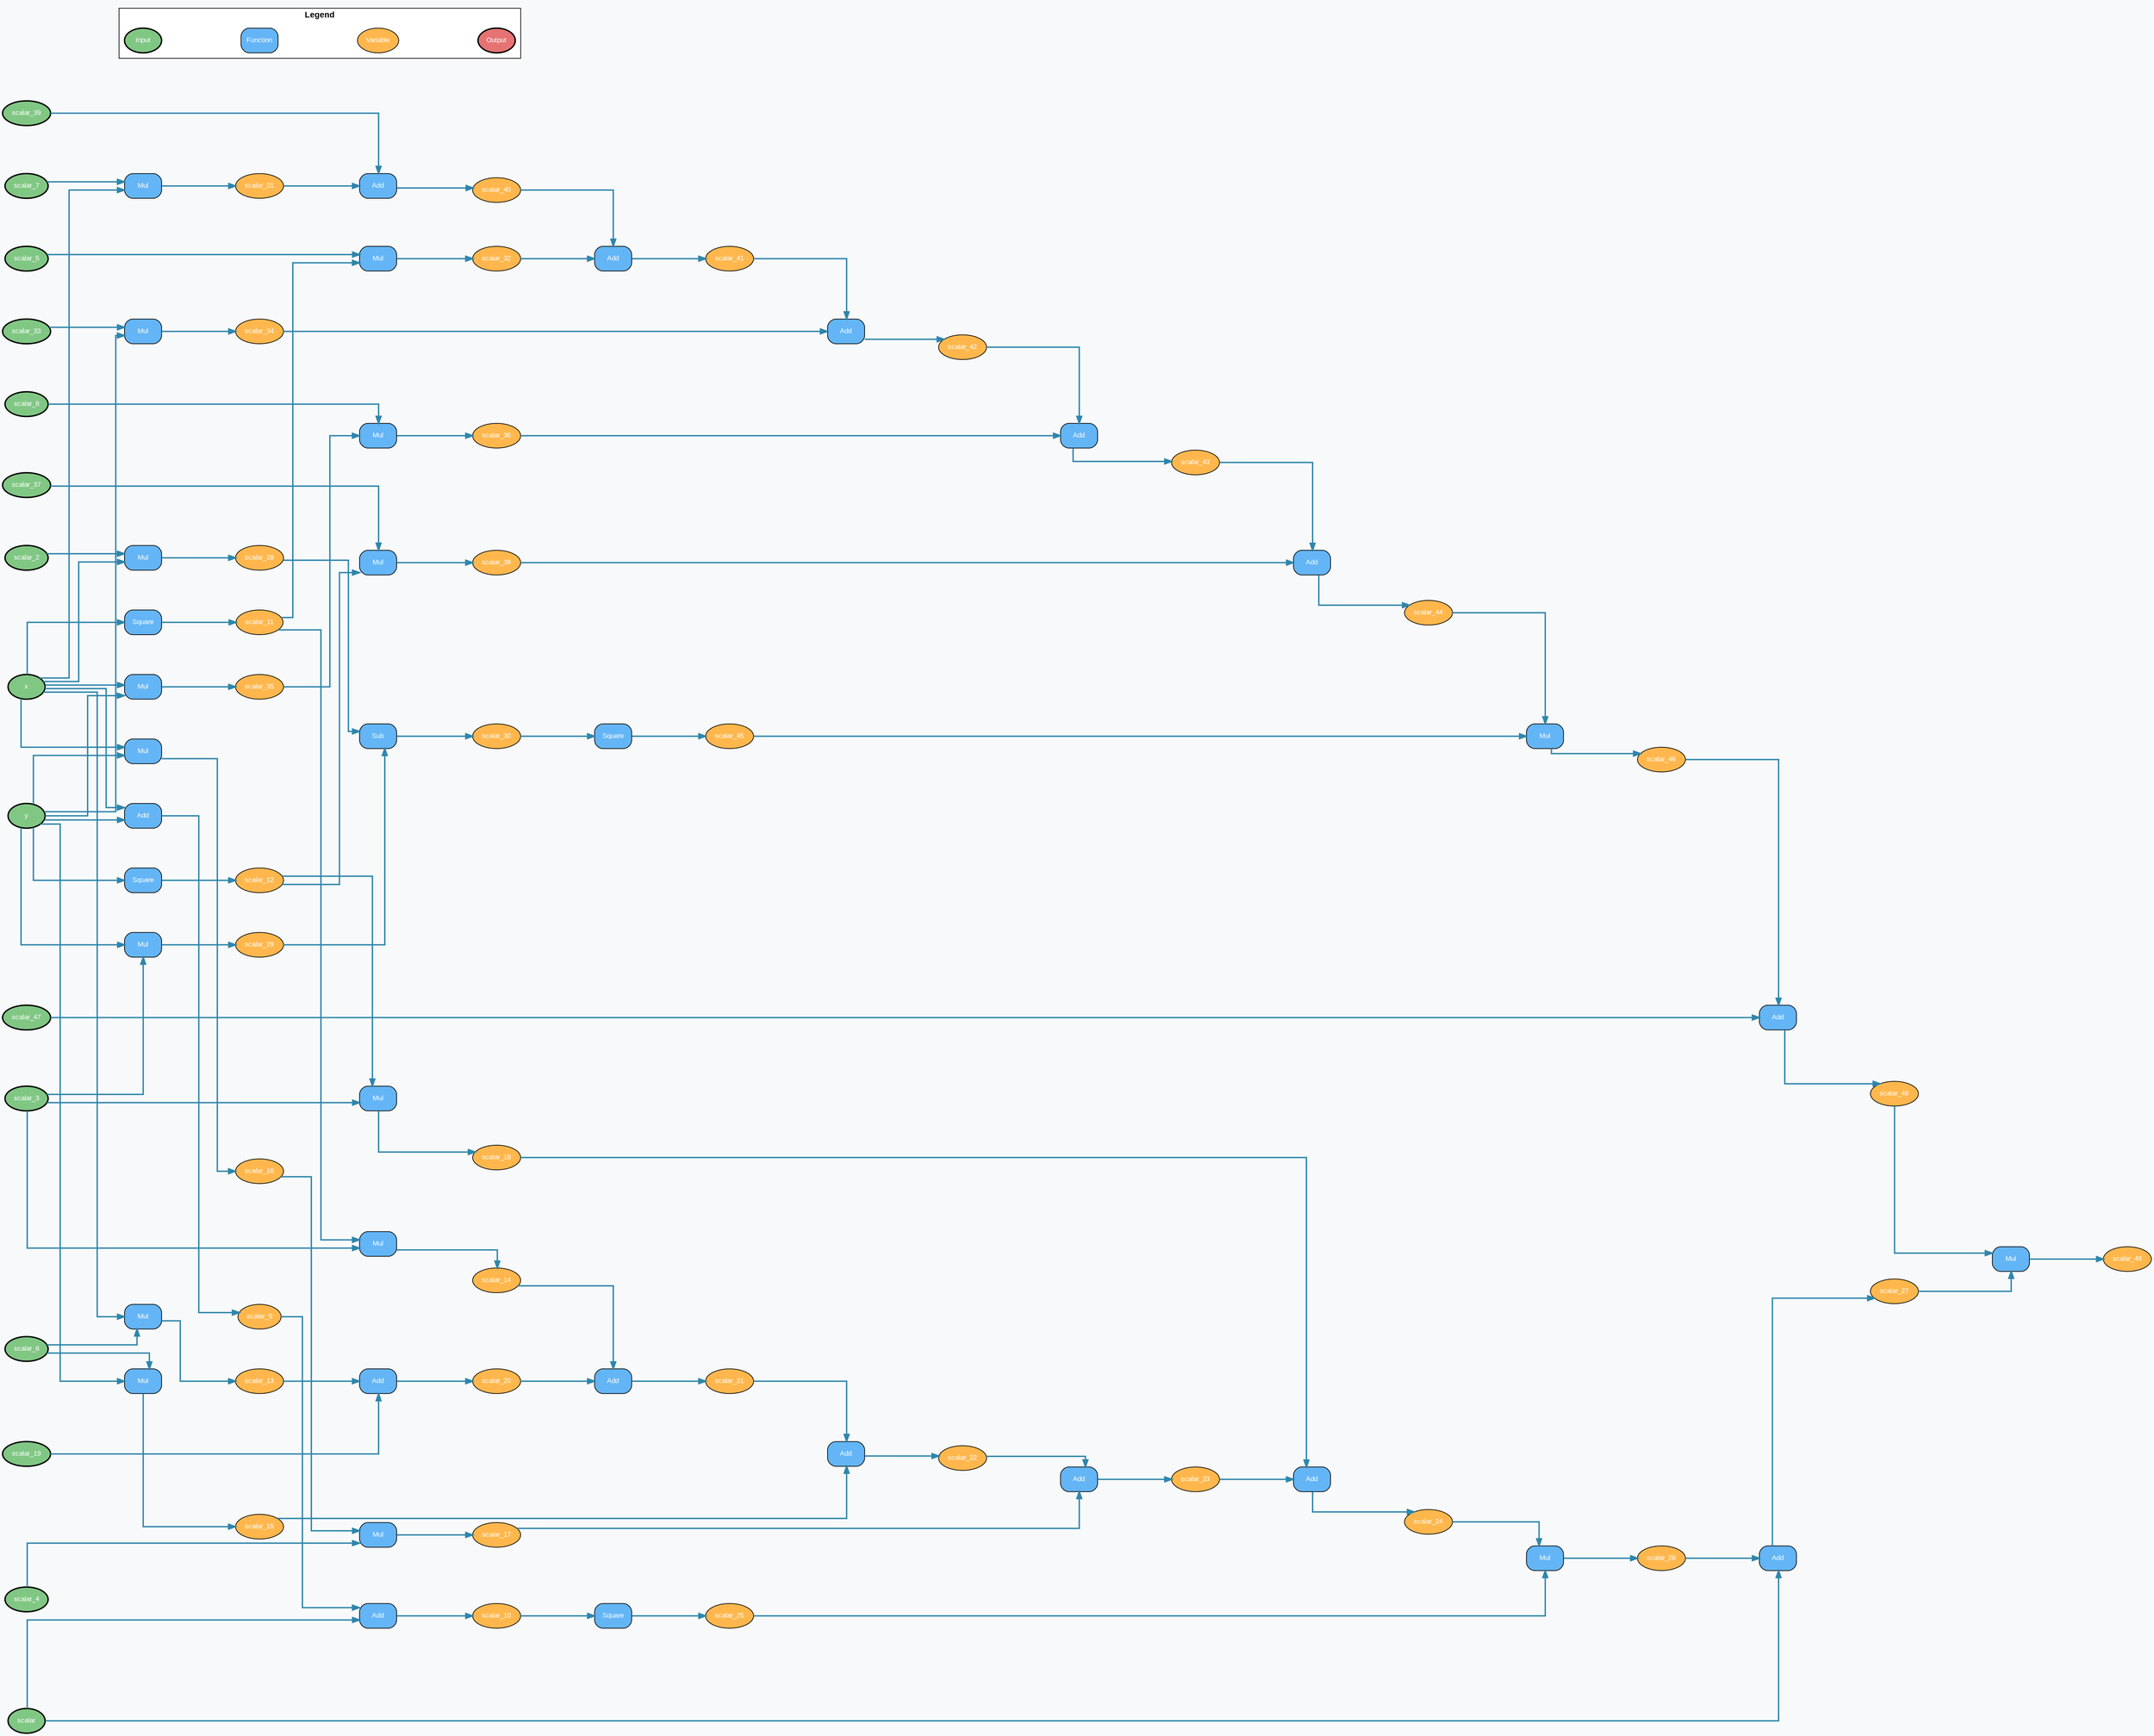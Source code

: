 digraph ComputationGraph {
bgcolor="#F8F9FA";
rankdir=LR;  // 좌우 배치로 데이터 흐름을 더 직관적으로
splines=ortho;
nodesep=0.8;
ranksep=1.5;
node [fontname="Arial", fontsize=10];
edge [fontname="Arial", fontsize=8];

    "0x269d4f5f4d0" [label="scalar_29", shape=ellipse, style="filled", fillcolor="#FFB74D", fontcolor="white"];
    "0x269d4f5f390" [label="scalar_36", shape=ellipse, style="filled", fillcolor="#FFB74D", fontcolor="white"];
    "0x269d4f50350" [label="scalar_2", shape=ellipse, style="filled,bold", fillcolor="#81C784", fontcolor="white"];
    "0x269d4f5fd90" [label="scalar_33", shape=ellipse, style="filled,bold", fillcolor="#81C784", fontcolor="white"];
    "0x269d4f5e670" [label="scalar_39", shape=ellipse, style="filled,bold", fillcolor="#81C784", fontcolor="white"];
    "0x269d4f50e90" [label="scalar_18", shape=ellipse, style="filled", fillcolor="#FFB74D", fontcolor="white"];
    "0x269d4f44800" [label="Add", shape=box, style="filled,rounded", fillcolor="#64B5F6", fontcolor="white"];
    "0x269d4f5fb10" [label="scalar_48", shape=ellipse, style="filled", fillcolor="#FFB74D", fontcolor="white"];
    "0x269d4f68540" [label="Add", shape=box, style="filled,rounded", fillcolor="#64B5F6", fontcolor="white"];
    "0x269d4f500d0" [label="y", shape=ellipse, style="filled,bold", fillcolor="#81C784", fontcolor="white"];
    "0x269d4f5e710" [label="scalar_44", shape=ellipse, style="filled", fillcolor="#FFB74D", fontcolor="white"];
    "0x269d4f50d50" [label="scalar_9", shape=ellipse, style="filled", fillcolor="#FFB74D", fontcolor="white"];
    "0x269d4f502b0" [label="scalar_8", shape=ellipse, style="filled,bold", fillcolor="#81C784", fontcolor="white"];
    "0x269d4f5f570" [label="scalar_23", shape=ellipse, style="filled", fillcolor="#FFB74D", fontcolor="white"];
    "0x269d4f5f1b0" [label="scalar_26", shape=ellipse, style="filled", fillcolor="#FFB74D", fontcolor="white"];
    "0x269d4f5ee90" [label="scalar_24", shape=ellipse, style="filled", fillcolor="#FFB74D", fontcolor="white"];
    "0x269d4f33b20" [label="Add", shape=box, style="filled,rounded", fillcolor="#64B5F6", fontcolor="white"];
    "0x269d4f5e3f0" [label="scalar_38", shape=ellipse, style="filled", fillcolor="#FFB74D", fontcolor="white"];
    "0x269d4f5edf0" [label="scalar_46", shape=ellipse, style="filled", fillcolor="#FFB74D", fontcolor="white"];
    "0x269d4f44860" [label="Add", shape=box, style="filled,rounded", fillcolor="#64B5F6", fontcolor="white"];
    "0x269d4f44440" [label="Add", shape=box, style="filled,rounded", fillcolor="#64B5F6", fontcolor="white"];
    "0x269d4f33ac0" [label="Mul", shape=box, style="filled,rounded", fillcolor="#64B5F6", fontcolor="white"];
    "0x269d4f68a20" [label="Mul", shape=box, style="filled,rounded", fillcolor="#64B5F6", fontcolor="white"];
    "0x269d4f686c0" [label="Add", shape=box, style="filled,rounded", fillcolor="#64B5F6", fontcolor="white"];
    "0x269d4f50210" [label="scalar_6", shape=ellipse, style="filled,bold", fillcolor="#81C784", fontcolor="white"];
    "0x269d4f5d240" [label="scalar_20", shape=ellipse, style="filled", fillcolor="#FFB74D", fontcolor="white"];
    "0x269d4f5e030" [label="scalar_47", shape=ellipse, style="filled,bold", fillcolor="#81C784", fontcolor="white"];
    "0x269d4f44830" [label="Mul", shape=box, style="filled,rounded", fillcolor="#64B5F6", fontcolor="white"];
    "0x269d4f50710" [label="scalar_4", shape=ellipse, style="filled,bold", fillcolor="#81C784", fontcolor="white"];
    "0x269d4f33a60" [label="Square", shape=box, style="filled,rounded", fillcolor="#64B5F6", fontcolor="white"];
    "0x269d4f5ef30" [label="scalar_30", shape=ellipse, style="filled", fillcolor="#FFB74D", fontcolor="white"];
    "0x269d4f5fe30" [label="scalar_35", shape=ellipse, style="filled", fillcolor="#FFB74D", fontcolor="white"];
    "0x269d4f50530" [label="scalar_3", shape=ellipse, style="filled,bold", fillcolor="#81C784", fontcolor="white"];
    "0x269d4f68bd0" [label="Mul", shape=box, style="filled,rounded", fillcolor="#64B5F6", fontcolor="white"];
    "0x269d4f44620" [label="Mul", shape=box, style="filled,rounded", fillcolor="#64B5F6", fontcolor="white"];
    "0x269d4f50990" [label="scalar", shape=ellipse, style="filled,bold", fillcolor="#81C784", fontcolor="white"];
    "0x269d4f33c10" [label="Mul", shape=box, style="filled,rounded", fillcolor="#64B5F6", fontcolor="white"];
    "0x269d4f5ed50" [label="scalar_22", shape=ellipse, style="filled", fillcolor="#FFB74D", fontcolor="white"];
    "0x269d4f68840" [label="Add", shape=box, style="filled,rounded", fillcolor="#64B5F6", fontcolor="white"];
    "0x269d4f443e0" [label="Add", shape=box, style="filled,rounded", fillcolor="#64B5F6", fontcolor="white"];
    "0x269d4f50b70" [label="scalar_7", shape=ellipse, style="filled,bold", fillcolor="#81C784", fontcolor="white"];
    "0x269d4f44320" [label="Mul", shape=box, style="filled,rounded", fillcolor="#64B5F6", fontcolor="white"];
    "0x269d4f449e0" [label="Square", shape=box, style="filled,rounded", fillcolor="#64B5F6", fontcolor="white"];
    "0x269d4f5f9d0" [label="scalar_40", shape=ellipse, style="filled", fillcolor="#FFB74D", fontcolor="white"];
    "0x269d4f50670" [label="scalar_16", shape=ellipse, style="filled", fillcolor="#FFB74D", fontcolor="white"];
    "0x269d4f5fbb0" [label="scalar_21", shape=ellipse, style="filled", fillcolor="#FFB74D", fontcolor="white"];
    "0x269d4f44590" [label="Add", shape=box, style="filled,rounded", fillcolor="#64B5F6", fontcolor="white"];
    "0x269d4f50490" [label="scalar_11", shape=ellipse, style="filled", fillcolor="#FFB74D", fontcolor="white"];
    "0x269d4f508f0" [label="scalar_13", shape=ellipse, style="filled", fillcolor="#FFB74D", fontcolor="white"];
    "0x269d4f68900" [label="Mul", shape=box, style="filled,rounded", fillcolor="#64B5F6", fontcolor="white"];
    "0x269d4f5efd0" [label="scalar_34", shape=ellipse, style="filled", fillcolor="#FFB74D", fontcolor="white"];
    "0x269d4f5c7a0" [label="scalar_19", shape=ellipse, style="filled,bold", fillcolor="#81C784", fontcolor="white"];
    "0x269d4f44410" [label="Add", shape=box, style="filled,rounded", fillcolor="#64B5F6", fontcolor="white"];
    "0x269d4f68930" [label="Sub", shape=box, style="filled,rounded", fillcolor="#64B5F6", fontcolor="white"];
    "0x269d4f68b10" [label="Mul", shape=box, style="filled,rounded", fillcolor="#64B5F6", fontcolor="white"];
    "0x269d4f68720" [label="Mul", shape=box, style="filled,rounded", fillcolor="#64B5F6", fontcolor="white"];
    "0x269d4f5df90" [label="scalar_43", shape=ellipse, style="filled", fillcolor="#FFB74D", fontcolor="white"];
    "0x269d4f68960" [label="Add", shape=box, style="filled,rounded", fillcolor="#64B5F6", fontcolor="white"];
    "0x269d4f444d0" [label="Mul", shape=box, style="filled,rounded", fillcolor="#64B5F6", fontcolor="white"];
    "0x269d4f5f430" [label="scalar_32", shape=ellipse, style="filled", fillcolor="#FFB74D", fontcolor="white"];
    "0x269d4f68870" [label="Square", shape=box, style="filled,rounded", fillcolor="#64B5F6", fontcolor="white"];
    "0x269d4f5e5d0" [label="scalar_45", shape=ellipse, style="filled", fillcolor="#FFB74D", fontcolor="white"];
    "0x269d4f68570" [label="Mul", shape=box, style="filled,rounded", fillcolor="#64B5F6", fontcolor="white"];
    "0x269d4f5f610" [label="scalar_31", shape=ellipse, style="filled", fillcolor="#FFB74D", fontcolor="white"];
    "0x269d4f445c0" [label="Mul", shape=box, style="filled,rounded", fillcolor="#64B5F6", fontcolor="white"];
    "0x269d4f5fc50" [label="scalar_28", shape=ellipse, style="filled", fillcolor="#FFB74D", fontcolor="white"];
    "0x269d4f503f0" [label="scalar_10", shape=ellipse, style="filled", fillcolor="#FFB74D", fontcolor="white"];
    "0x269d4f50850" [label="scalar_12", shape=ellipse, style="filled", fillcolor="#FFB74D", fontcolor="white"];
    "0x269d4f5f2f0" [label="scalar_27", shape=ellipse, style="filled", fillcolor="#FFB74D", fontcolor="white"];
    "0x269d4f50df0" [label="scalar_17", shape=ellipse, style="filled", fillcolor="#FFB74D", fontcolor="white"];
    "0x269d4f68c00" [label="Mul", shape=box, style="filled,rounded", fillcolor="#64B5F6", fontcolor="white"];
    "0x269d4f50030" [label="x", shape=ellipse, style="filled,bold", fillcolor="#81C784", fontcolor="white"];
    "0x269d4f44950" [label="Add", shape=box, style="filled,rounded", fillcolor="#64B5F6", fontcolor="white"];
    "0x269d4f68ba0" [label="Add", shape=box, style="filled,rounded", fillcolor="#64B5F6", fontcolor="white"];
    "0x269d4f505d0" [label="scalar_14", shape=ellipse, style="filled", fillcolor="#FFB74D", fontcolor="white"];
    "0x269d4f5f750" [label="scalar_37", shape=ellipse, style="filled,bold", fillcolor="#81C784", fontcolor="white"];
    "0x269d4f68690" [label="Add", shape=box, style="filled,rounded", fillcolor="#64B5F6", fontcolor="white"];
    "0x269d4f50a30" [label="scalar_15", shape=ellipse, style="filled", fillcolor="#FFB74D", fontcolor="white"];
    "0x269d4f5ec10" [label="scalar_42", shape=ellipse, style="filled", fillcolor="#FFB74D", fontcolor="white"];
    "0x269d4f44680" [label="Square", shape=box, style="filled,rounded", fillcolor="#64B5F6", fontcolor="white"];
    "0x269d4f442c0" [label="Mul", shape=box, style="filled,rounded", fillcolor="#64B5F6", fontcolor="white"];
    "0x269d4f5e170" [label="scalar_49", shape=ellipse, style="filled", fillcolor="#FFB74D", fontcolor="white"];
    "0x269d4f50c10" [label="scalar_5", shape=ellipse, style="filled,bold", fillcolor="#81C784", fontcolor="white"];
    "0x269d4f5fa70" [label="scalar_41", shape=ellipse, style="filled", fillcolor="#FFB74D", fontcolor="white"];
    "0x269d4f5e2b0" [label="scalar_25", shape=ellipse, style="filled", fillcolor="#FFB74D", fontcolor="white"];
    "0x269d4f68990" [label="Mul", shape=box, style="filled,rounded", fillcolor="#64B5F6", fontcolor="white"];
    "0x269d4f68660" [label="Mul", shape=box, style="filled,rounded", fillcolor="#64B5F6", fontcolor="white"];
    { rank=source; "0x269d4f50350"; "0x269d4f5fd90"; "0x269d4f5e670"; "0x269d4f500d0"; "0x269d4f502b0"; "0x269d4f50210"; "0x269d4f5e030"; "0x269d4f50710"; "0x269d4f50530"; "0x269d4f50990"; "0x269d4f50b70"; "0x269d4f5c7a0"; "0x269d4f50030"; "0x269d4f5f750"; "0x269d4f50c10"; }

    // 범례
    subgraph cluster_legend {
        label="Legend";
        style=filled;
        fillcolor="#FFFFFF";
        fontsize=12;
        fontname="Arial Bold";
        
        legend_input [label="Input", shape=ellipse, style="filled,bold", fillcolor="#81C784", fontcolor="white"];
        legend_func [label="Function", shape=box, style="filled,rounded", fillcolor="#64B5F6", fontcolor="white"];
        legend_var [label="Variable", shape=ellipse, style="filled", fillcolor="#FFB74D", fontcolor="white"];
        legend_output [label="Output", shape=ellipse, style="filled,bold", fillcolor="#E57373", fontcolor="white"];
        
        legend_input -> legend_func -> legend_var -> legend_output [style=invis];
    }

    "0x269d4f50030" -> "0x269d4f44800" [style=solid, color="#2E86AB", penwidth=2];
    "0x269d4f500d0" -> "0x269d4f44800" [style=solid, color="#2E86AB", penwidth=2];
    "0x269d4f44800" -> "0x269d4f50d50" [style=solid, color="#2E86AB", penwidth=2];
    "0x269d4f50d50" -> "0x269d4f44950" [style=solid, color="#2E86AB", penwidth=2];
    "0x269d4f50990" -> "0x269d4f44950" [style=solid, color="#2E86AB", penwidth=2];
    "0x269d4f44950" -> "0x269d4f503f0" [style=solid, color="#2E86AB", penwidth=2];
    "0x269d4f50030" -> "0x269d4f44680" [style=solid, color="#2E86AB", penwidth=2];
    "0x269d4f44680" -> "0x269d4f50490" [style=solid, color="#2E86AB", penwidth=2];
    "0x269d4f500d0" -> "0x269d4f449e0" [style=solid, color="#2E86AB", penwidth=2];
    "0x269d4f449e0" -> "0x269d4f50850" [style=solid, color="#2E86AB", penwidth=2];
    "0x269d4f50210" -> "0x269d4f442c0" [style=solid, color="#2E86AB", penwidth=2];
    "0x269d4f50030" -> "0x269d4f442c0" [style=solid, color="#2E86AB", penwidth=2];
    "0x269d4f442c0" -> "0x269d4f508f0" [style=solid, color="#2E86AB", penwidth=2];
    "0x269d4f50530" -> "0x269d4f44620" [style=solid, color="#2E86AB", penwidth=2];
    "0x269d4f50490" -> "0x269d4f44620" [style=solid, color="#2E86AB", penwidth=2];
    "0x269d4f44620" -> "0x269d4f505d0" [style=solid, color="#2E86AB", penwidth=2];
    "0x269d4f50210" -> "0x269d4f44320" [style=solid, color="#2E86AB", penwidth=2];
    "0x269d4f500d0" -> "0x269d4f44320" [style=solid, color="#2E86AB", penwidth=2];
    "0x269d4f44320" -> "0x269d4f50a30" [style=solid, color="#2E86AB", penwidth=2];
    "0x269d4f50030" -> "0x269d4f445c0" [style=solid, color="#2E86AB", penwidth=2];
    "0x269d4f500d0" -> "0x269d4f445c0" [style=solid, color="#2E86AB", penwidth=2];
    "0x269d4f445c0" -> "0x269d4f50670" [style=solid, color="#2E86AB", penwidth=2];
    "0x269d4f50710" -> "0x269d4f444d0" [style=solid, color="#2E86AB", penwidth=2];
    "0x269d4f50670" -> "0x269d4f444d0" [style=solid, color="#2E86AB", penwidth=2];
    "0x269d4f444d0" -> "0x269d4f50df0" [style=solid, color="#2E86AB", penwidth=2];
    "0x269d4f50530" -> "0x269d4f44830" [style=solid, color="#2E86AB", penwidth=2];
    "0x269d4f50850" -> "0x269d4f44830" [style=solid, color="#2E86AB", penwidth=2];
    "0x269d4f44830" -> "0x269d4f50e90" [style=solid, color="#2E86AB", penwidth=2];
    "0x269d4f5c7a0" -> "0x269d4f44860" [style=solid, color="#2E86AB", penwidth=2];
    "0x269d4f508f0" -> "0x269d4f44860" [style=solid, color="#2E86AB", penwidth=2];
    "0x269d4f44860" -> "0x269d4f5d240" [style=solid, color="#2E86AB", penwidth=2];
    "0x269d4f5d240" -> "0x269d4f44410" [style=solid, color="#2E86AB", penwidth=2];
    "0x269d4f505d0" -> "0x269d4f44410" [style=solid, color="#2E86AB", penwidth=2];
    "0x269d4f44410" -> "0x269d4f5fbb0" [style=solid, color="#2E86AB", penwidth=2];
    "0x269d4f5fbb0" -> "0x269d4f443e0" [style=solid, color="#2E86AB", penwidth=2];
    "0x269d4f50a30" -> "0x269d4f443e0" [style=solid, color="#2E86AB", penwidth=2];
    "0x269d4f443e0" -> "0x269d4f5ed50" [style=solid, color="#2E86AB", penwidth=2];
    "0x269d4f5ed50" -> "0x269d4f44440" [style=solid, color="#2E86AB", penwidth=2];
    "0x269d4f50df0" -> "0x269d4f44440" [style=solid, color="#2E86AB", penwidth=2];
    "0x269d4f44440" -> "0x269d4f5f570" [style=solid, color="#2E86AB", penwidth=2];
    "0x269d4f5f570" -> "0x269d4f44590" [style=solid, color="#2E86AB", penwidth=2];
    "0x269d4f50e90" -> "0x269d4f44590" [style=solid, color="#2E86AB", penwidth=2];
    "0x269d4f44590" -> "0x269d4f5ee90" [style=solid, color="#2E86AB", penwidth=2];
    "0x269d4f503f0" -> "0x269d4f33a60" [style=solid, color="#2E86AB", penwidth=2];
    "0x269d4f33a60" -> "0x269d4f5e2b0" [style=solid, color="#2E86AB", penwidth=2];
    "0x269d4f5e2b0" -> "0x269d4f33ac0" [style=solid, color="#2E86AB", penwidth=2];
    "0x269d4f5ee90" -> "0x269d4f33ac0" [style=solid, color="#2E86AB", penwidth=2];
    "0x269d4f33ac0" -> "0x269d4f5f1b0" [style=solid, color="#2E86AB", penwidth=2];
    "0x269d4f50990" -> "0x269d4f33b20" [style=solid, color="#2E86AB", penwidth=2];
    "0x269d4f5f1b0" -> "0x269d4f33b20" [style=solid, color="#2E86AB", penwidth=2];
    "0x269d4f33b20" -> "0x269d4f5f2f0" [style=solid, color="#2E86AB", penwidth=2];
    "0x269d4f50350" -> "0x269d4f33c10" [style=solid, color="#2E86AB", penwidth=2];
    "0x269d4f50030" -> "0x269d4f33c10" [style=solid, color="#2E86AB", penwidth=2];
    "0x269d4f33c10" -> "0x269d4f5fc50" [style=solid, color="#2E86AB", penwidth=2];
    "0x269d4f50530" -> "0x269d4f68bd0" [style=solid, color="#2E86AB", penwidth=2];
    "0x269d4f500d0" -> "0x269d4f68bd0" [style=solid, color="#2E86AB", penwidth=2];
    "0x269d4f68bd0" -> "0x269d4f5f4d0" [style=solid, color="#2E86AB", penwidth=2];
    "0x269d4f5fc50" -> "0x269d4f68930" [style=solid, color="#2E86AB", penwidth=2];
    "0x269d4f5f4d0" -> "0x269d4f68930" [style=solid, color="#2E86AB", penwidth=2];
    "0x269d4f68930" -> "0x269d4f5ef30" [style=solid, color="#2E86AB", penwidth=2];
    "0x269d4f50b70" -> "0x269d4f68900" [style=solid, color="#2E86AB", penwidth=2];
    "0x269d4f50030" -> "0x269d4f68900" [style=solid, color="#2E86AB", penwidth=2];
    "0x269d4f68900" -> "0x269d4f5f610" [style=solid, color="#2E86AB", penwidth=2];
    "0x269d4f50c10" -> "0x269d4f68990" [style=solid, color="#2E86AB", penwidth=2];
    "0x269d4f50490" -> "0x269d4f68990" [style=solid, color="#2E86AB", penwidth=2];
    "0x269d4f68990" -> "0x269d4f5f430" [style=solid, color="#2E86AB", penwidth=2];
    "0x269d4f5fd90" -> "0x269d4f68660" [style=solid, color="#2E86AB", penwidth=2];
    "0x269d4f500d0" -> "0x269d4f68660" [style=solid, color="#2E86AB", penwidth=2];
    "0x269d4f68660" -> "0x269d4f5efd0" [style=solid, color="#2E86AB", penwidth=2];
    "0x269d4f50030" -> "0x269d4f68b10" [style=solid, color="#2E86AB", penwidth=2];
    "0x269d4f500d0" -> "0x269d4f68b10" [style=solid, color="#2E86AB", penwidth=2];
    "0x269d4f68b10" -> "0x269d4f5fe30" [style=solid, color="#2E86AB", penwidth=2];
    "0x269d4f502b0" -> "0x269d4f68720" [style=solid, color="#2E86AB", penwidth=2];
    "0x269d4f5fe30" -> "0x269d4f68720" [style=solid, color="#2E86AB", penwidth=2];
    "0x269d4f68720" -> "0x269d4f5f390" [style=solid, color="#2E86AB", penwidth=2];
    "0x269d4f5f750" -> "0x269d4f68a20" [style=solid, color="#2E86AB", penwidth=2];
    "0x269d4f50850" -> "0x269d4f68a20" [style=solid, color="#2E86AB", penwidth=2];
    "0x269d4f68a20" -> "0x269d4f5e3f0" [style=solid, color="#2E86AB", penwidth=2];
    "0x269d4f5e670" -> "0x269d4f68960" [style=solid, color="#2E86AB", penwidth=2];
    "0x269d4f5f610" -> "0x269d4f68960" [style=solid, color="#2E86AB", penwidth=2];
    "0x269d4f68960" -> "0x269d4f5f9d0" [style=solid, color="#2E86AB", penwidth=2];
    "0x269d4f5f9d0" -> "0x269d4f68690" [style=solid, color="#2E86AB", penwidth=2];
    "0x269d4f5f430" -> "0x269d4f68690" [style=solid, color="#2E86AB", penwidth=2];
    "0x269d4f68690" -> "0x269d4f5fa70" [style=solid, color="#2E86AB", penwidth=2];
    "0x269d4f5fa70" -> "0x269d4f68540" [style=solid, color="#2E86AB", penwidth=2];
    "0x269d4f5efd0" -> "0x269d4f68540" [style=solid, color="#2E86AB", penwidth=2];
    "0x269d4f68540" -> "0x269d4f5ec10" [style=solid, color="#2E86AB", penwidth=2];
    "0x269d4f5ec10" -> "0x269d4f68840" [style=solid, color="#2E86AB", penwidth=2];
    "0x269d4f5f390" -> "0x269d4f68840" [style=solid, color="#2E86AB", penwidth=2];
    "0x269d4f68840" -> "0x269d4f5df90" [style=solid, color="#2E86AB", penwidth=2];
    "0x269d4f5df90" -> "0x269d4f68ba0" [style=solid, color="#2E86AB", penwidth=2];
    "0x269d4f5e3f0" -> "0x269d4f68ba0" [style=solid, color="#2E86AB", penwidth=2];
    "0x269d4f68ba0" -> "0x269d4f5e710" [style=solid, color="#2E86AB", penwidth=2];
    "0x269d4f5ef30" -> "0x269d4f68870" [style=solid, color="#2E86AB", penwidth=2];
    "0x269d4f68870" -> "0x269d4f5e5d0" [style=solid, color="#2E86AB", penwidth=2];
    "0x269d4f5e5d0" -> "0x269d4f68570" [style=solid, color="#2E86AB", penwidth=2];
    "0x269d4f5e710" -> "0x269d4f68570" [style=solid, color="#2E86AB", penwidth=2];
    "0x269d4f68570" -> "0x269d4f5edf0" [style=solid, color="#2E86AB", penwidth=2];
    "0x269d4f5e030" -> "0x269d4f686c0" [style=solid, color="#2E86AB", penwidth=2];
    "0x269d4f5edf0" -> "0x269d4f686c0" [style=solid, color="#2E86AB", penwidth=2];
    "0x269d4f686c0" -> "0x269d4f5fb10" [style=solid, color="#2E86AB", penwidth=2];
    "0x269d4f5f2f0" -> "0x269d4f68c00" [style=solid, color="#2E86AB", penwidth=2];
    "0x269d4f5fb10" -> "0x269d4f68c00" [style=solid, color="#2E86AB", penwidth=2];
    "0x269d4f68c00" -> "0x269d4f5e170" [style=solid, color="#2E86AB", penwidth=2];
}
